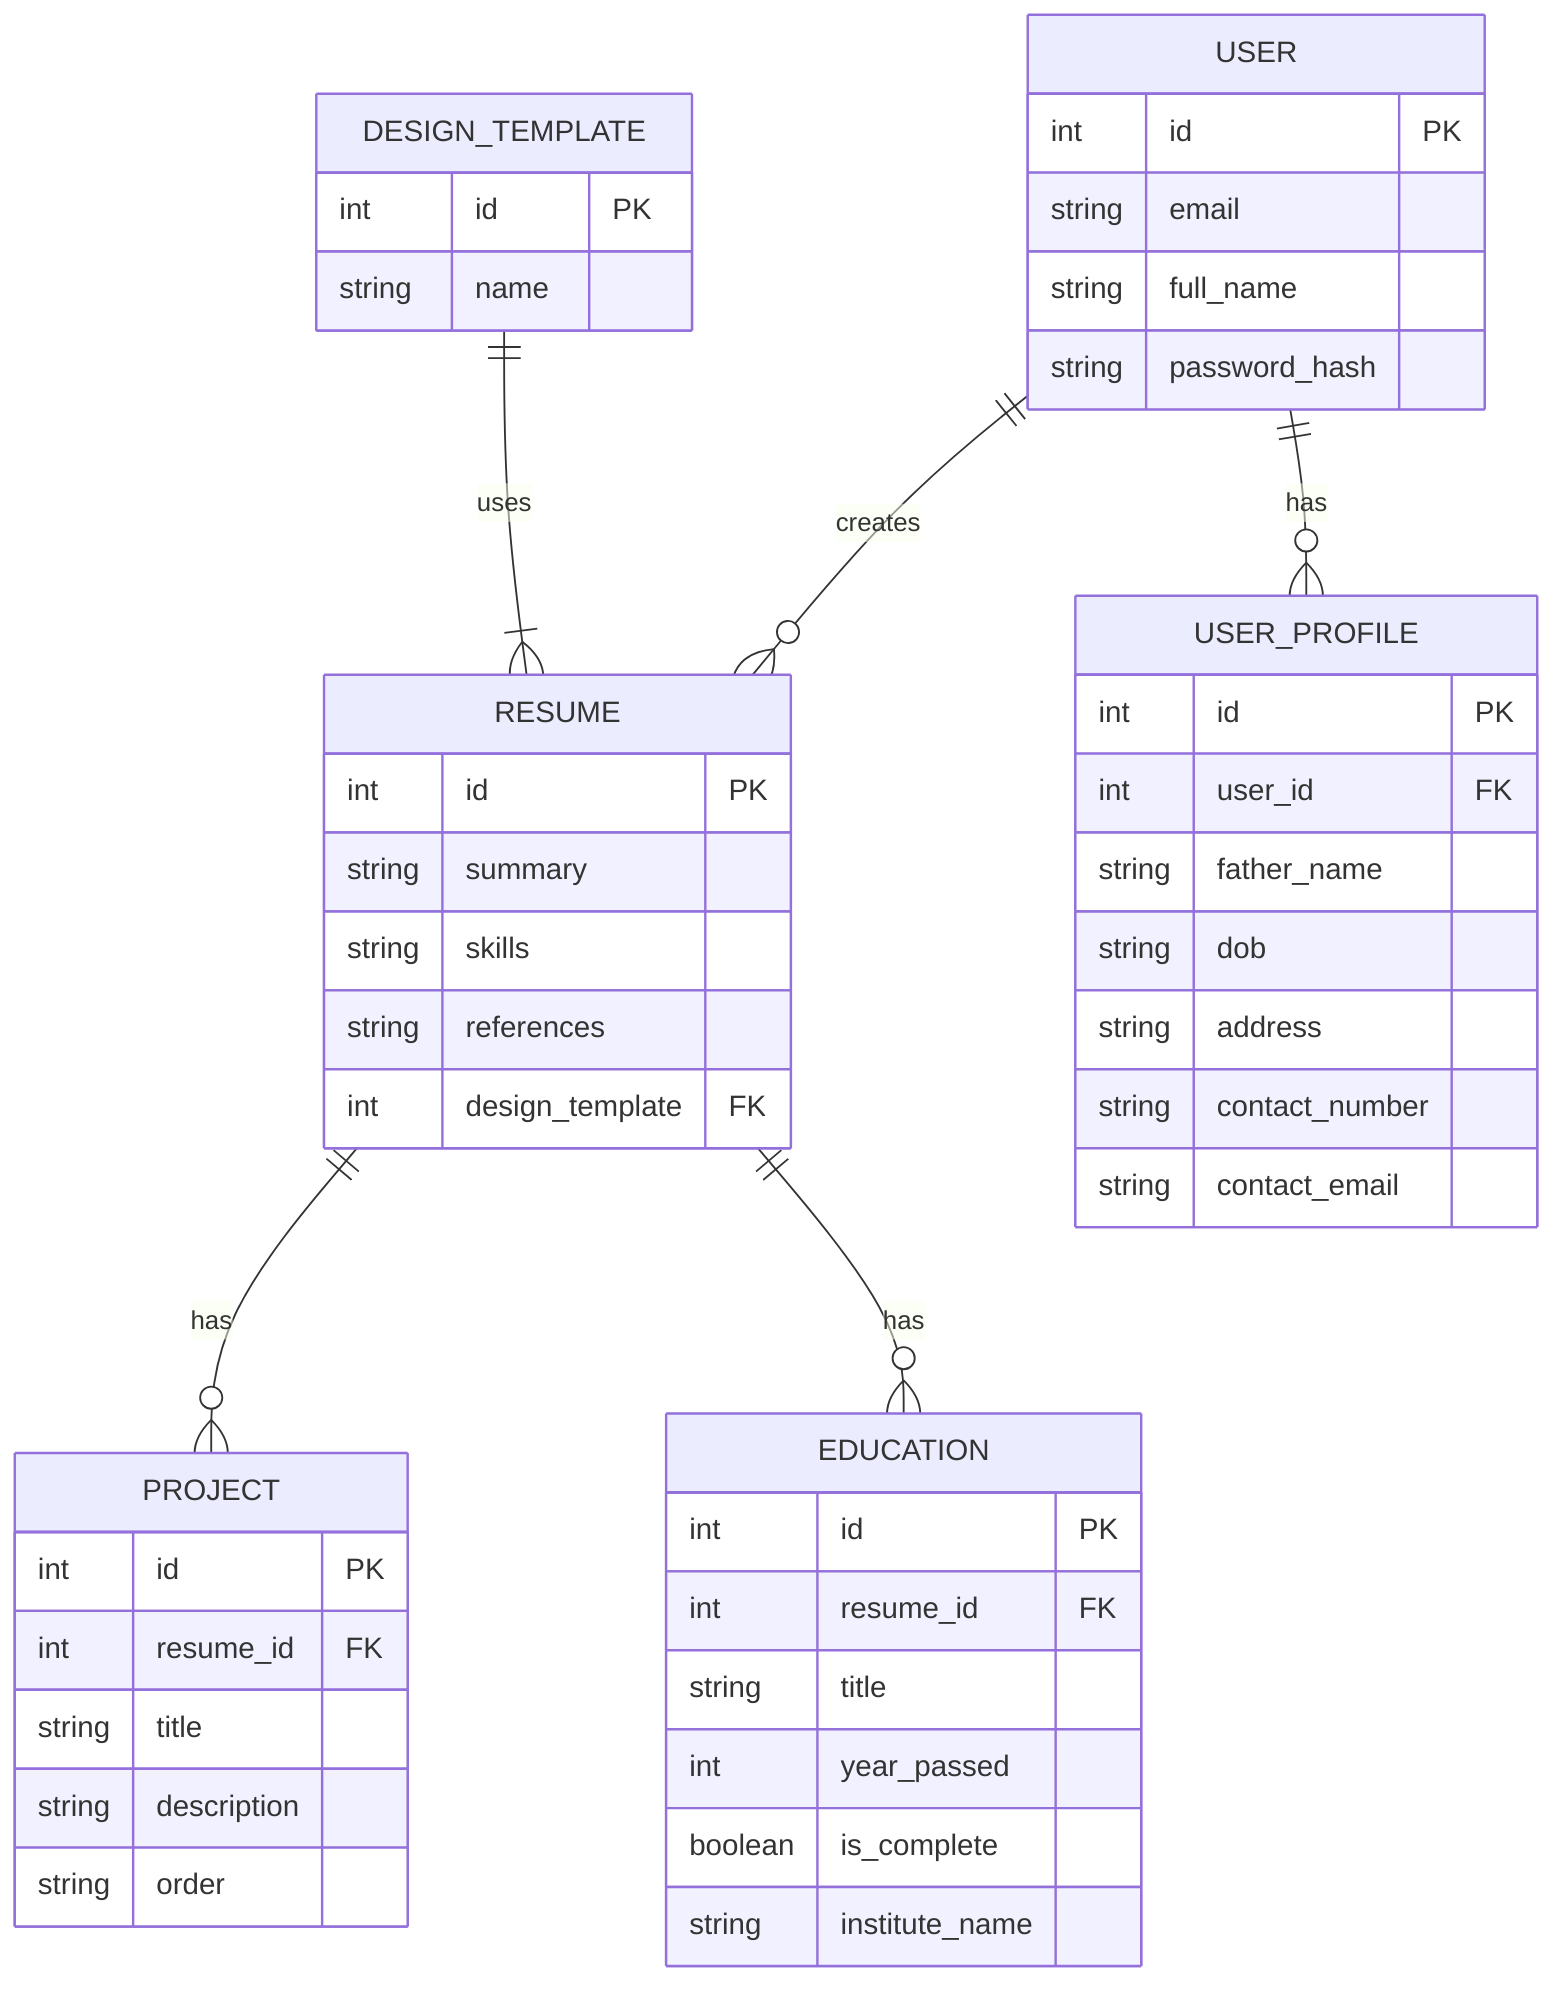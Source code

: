 erDiagram
   USER ||--o{ RESUME : creates
   USER ||--o{ USER_PROFILE : has
  
   USER {
       int id PK
       string email
       string full_name
       string password_hash
   }
 
   USER_PROFILE {
       int id PK
       int user_id FK
       string father_name
       string dob
       string address
       string contact_number
       string contact_email
   }
  
   RESUME {
       int id PK
       string summary
       string skills
       string references
       int design_template FK
   }
 
   RESUME ||--o{ PROJECT : has
 
   PROJECT {
       int id PK
       int resume_id FK
       string title
       string description
       string order
   }
 
   RESUME ||--o{ EDUCATION : has
 
   EDUCATION {
       int id PK
       int resume_id FK
       string title
       int year_passed
       boolean is_complete
       string institute_name
   }
 
 
   DESIGN_TEMPLATE {
       int id PK
       string name
   }
 
   DESIGN_TEMPLATE ||--|{ RESUME : uses